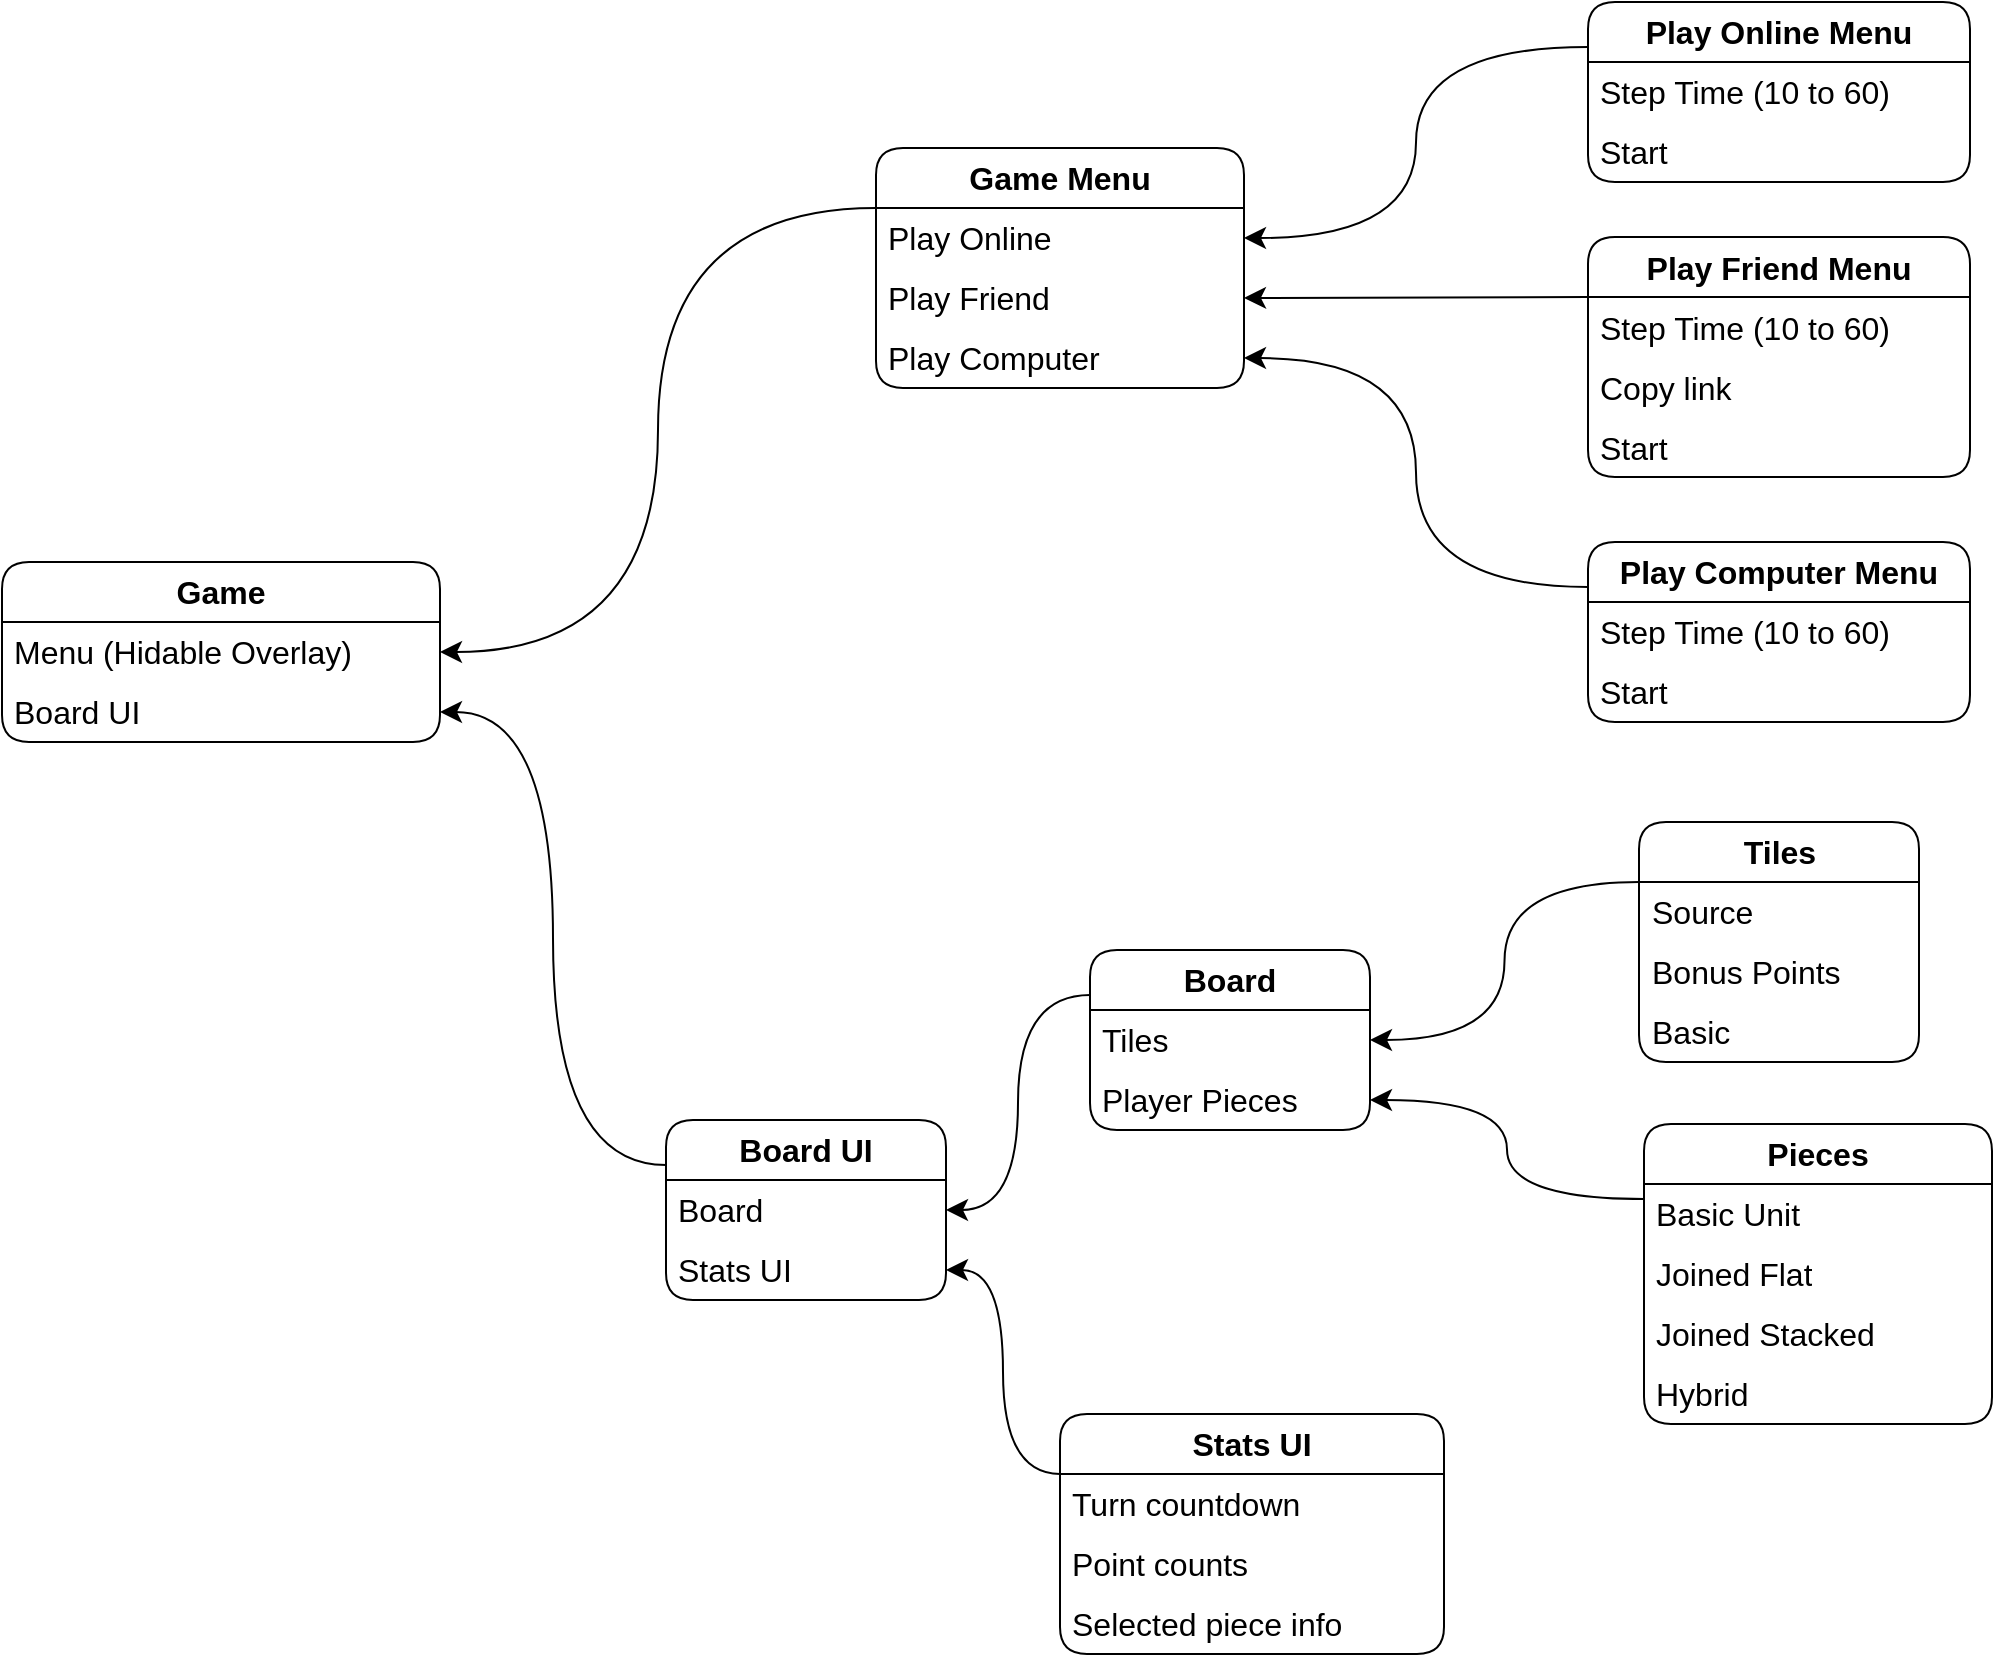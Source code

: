 <mxfile version="20.8.21" type="github">
  <diagram name="Page-1" id="gMtWRYQlRlTL0bvns1BH">
    <mxGraphModel dx="2205" dy="1246" grid="0" gridSize="10" guides="1" tooltips="1" connect="1" arrows="1" fold="1" page="0" pageScale="1" pageWidth="850" pageHeight="1100" math="0" shadow="0">
      <root>
        <mxCell id="0" />
        <mxCell id="1" parent="0" />
        <mxCell id="_YNfuxU4IEkd1xvs7Hf8-2" value="&lt;b&gt;Game Menu&lt;/b&gt;" style="swimlane;fontStyle=0;childLayout=stackLayout;horizontal=1;startSize=30;horizontalStack=0;resizeParent=1;resizeParentMax=0;resizeLast=0;collapsible=1;marginBottom=0;whiteSpace=wrap;html=1;fontSize=16;rounded=1;" parent="1" vertex="1">
          <mxGeometry x="25" y="-28" width="184" height="120" as="geometry" />
        </mxCell>
        <mxCell id="_YNfuxU4IEkd1xvs7Hf8-3" value="Play Online" style="text;align=left;verticalAlign=middle;spacingLeft=4;spacingRight=4;overflow=hidden;points=[[0,0.5],[1,0.5]];portConstraint=eastwest;rotatable=0;whiteSpace=wrap;html=1;fontSize=16;rounded=1;" parent="_YNfuxU4IEkd1xvs7Hf8-2" vertex="1">
          <mxGeometry y="30" width="184" height="30" as="geometry" />
        </mxCell>
        <mxCell id="_YNfuxU4IEkd1xvs7Hf8-4" value="Play Friend" style="text;strokeColor=none;fillColor=none;align=left;verticalAlign=middle;spacingLeft=4;spacingRight=4;overflow=hidden;points=[[0,0.5],[1,0.5]];portConstraint=eastwest;rotatable=0;whiteSpace=wrap;html=1;fontSize=16;rounded=1;" parent="_YNfuxU4IEkd1xvs7Hf8-2" vertex="1">
          <mxGeometry y="60" width="184" height="30" as="geometry" />
        </mxCell>
        <mxCell id="_YNfuxU4IEkd1xvs7Hf8-5" value="Play Computer" style="text;strokeColor=none;fillColor=none;align=left;verticalAlign=middle;spacingLeft=4;spacingRight=4;overflow=hidden;points=[[0,0.5],[1,0.5]];portConstraint=eastwest;rotatable=0;whiteSpace=wrap;html=1;fontSize=16;rounded=1;" parent="_YNfuxU4IEkd1xvs7Hf8-2" vertex="1">
          <mxGeometry y="90" width="184" height="30" as="geometry" />
        </mxCell>
        <mxCell id="_YNfuxU4IEkd1xvs7Hf8-11" value="&lt;b&gt;Play Online Menu&lt;/b&gt;" style="swimlane;fontStyle=0;childLayout=stackLayout;horizontal=1;startSize=30;horizontalStack=0;resizeParent=1;resizeParentMax=0;resizeLast=0;collapsible=1;marginBottom=0;whiteSpace=wrap;html=1;rounded=1;fontSize=16;fillColor=default;" parent="1" vertex="1">
          <mxGeometry x="381" y="-101" width="191" height="90" as="geometry" />
        </mxCell>
        <mxCell id="_YNfuxU4IEkd1xvs7Hf8-12" value="Step Time (10 to 60)" style="text;strokeColor=none;fillColor=none;align=left;verticalAlign=middle;spacingLeft=4;spacingRight=4;overflow=hidden;points=[[0,0.5],[1,0.5]];portConstraint=eastwest;rotatable=0;whiteSpace=wrap;html=1;fontSize=16;" parent="_YNfuxU4IEkd1xvs7Hf8-11" vertex="1">
          <mxGeometry y="30" width="191" height="30" as="geometry" />
        </mxCell>
        <mxCell id="_YNfuxU4IEkd1xvs7Hf8-14" value="Start" style="text;strokeColor=none;fillColor=none;align=left;verticalAlign=middle;spacingLeft=4;spacingRight=4;overflow=hidden;points=[[0,0.5],[1,0.5]];portConstraint=eastwest;rotatable=0;whiteSpace=wrap;html=1;fontSize=16;" parent="_YNfuxU4IEkd1xvs7Hf8-11" vertex="1">
          <mxGeometry y="60" width="191" height="30" as="geometry" />
        </mxCell>
        <mxCell id="SxkbcdRvCs4SFIEAxmN_-2" style="edgeStyle=orthogonalEdgeStyle;curved=1;rounded=0;orthogonalLoop=1;jettySize=auto;html=1;exitX=0;exitY=0.25;exitDx=0;exitDy=0;entryX=1;entryY=0.5;entryDx=0;entryDy=0;fontSize=12;startSize=8;endSize=8;" parent="1" source="_YNfuxU4IEkd1xvs7Hf8-11" target="_YNfuxU4IEkd1xvs7Hf8-3" edge="1">
          <mxGeometry relative="1" as="geometry" />
        </mxCell>
        <mxCell id="SxkbcdRvCs4SFIEAxmN_-3" value="&lt;b&gt;Play Friend Menu&lt;/b&gt;" style="swimlane;fontStyle=0;childLayout=stackLayout;horizontal=1;startSize=30;horizontalStack=0;resizeParent=1;resizeParentMax=0;resizeLast=0;collapsible=1;marginBottom=0;whiteSpace=wrap;html=1;rounded=1;fontSize=16;fillColor=default;" parent="1" vertex="1">
          <mxGeometry x="381" y="16.5" width="191" height="120" as="geometry" />
        </mxCell>
        <mxCell id="SxkbcdRvCs4SFIEAxmN_-4" value="Step Time (10 to 60)" style="text;strokeColor=none;fillColor=none;align=left;verticalAlign=middle;spacingLeft=4;spacingRight=4;overflow=hidden;points=[[0,0.5],[1,0.5]];portConstraint=eastwest;rotatable=0;whiteSpace=wrap;html=1;fontSize=16;" parent="SxkbcdRvCs4SFIEAxmN_-3" vertex="1">
          <mxGeometry y="30" width="191" height="30" as="geometry" />
        </mxCell>
        <mxCell id="SxkbcdRvCs4SFIEAxmN_-5" value="Copy link" style="text;strokeColor=none;fillColor=none;align=left;verticalAlign=middle;spacingLeft=4;spacingRight=4;overflow=hidden;points=[[0,0.5],[1,0.5]];portConstraint=eastwest;rotatable=0;whiteSpace=wrap;html=1;fontSize=16;" parent="SxkbcdRvCs4SFIEAxmN_-3" vertex="1">
          <mxGeometry y="60" width="191" height="30" as="geometry" />
        </mxCell>
        <mxCell id="SxkbcdRvCs4SFIEAxmN_-9" value="Start" style="text;strokeColor=none;fillColor=none;align=left;verticalAlign=middle;spacingLeft=4;spacingRight=4;overflow=hidden;points=[[0,0.5],[1,0.5]];portConstraint=eastwest;rotatable=0;whiteSpace=wrap;html=1;fontSize=16;" parent="SxkbcdRvCs4SFIEAxmN_-3" vertex="1">
          <mxGeometry y="90" width="191" height="30" as="geometry" />
        </mxCell>
        <mxCell id="SxkbcdRvCs4SFIEAxmN_-6" value="&lt;b&gt;Play Computer Menu&lt;/b&gt;" style="swimlane;fontStyle=0;childLayout=stackLayout;horizontal=1;startSize=30;horizontalStack=0;resizeParent=1;resizeParentMax=0;resizeLast=0;collapsible=1;marginBottom=0;whiteSpace=wrap;html=1;rounded=1;fontSize=16;fillColor=default;" parent="1" vertex="1">
          <mxGeometry x="381" y="169" width="191" height="90" as="geometry" />
        </mxCell>
        <mxCell id="SxkbcdRvCs4SFIEAxmN_-7" value="Step Time (10 to 60)" style="text;strokeColor=none;fillColor=none;align=left;verticalAlign=middle;spacingLeft=4;spacingRight=4;overflow=hidden;points=[[0,0.5],[1,0.5]];portConstraint=eastwest;rotatable=0;whiteSpace=wrap;html=1;fontSize=16;" parent="SxkbcdRvCs4SFIEAxmN_-6" vertex="1">
          <mxGeometry y="30" width="191" height="30" as="geometry" />
        </mxCell>
        <mxCell id="SxkbcdRvCs4SFIEAxmN_-8" value="Start" style="text;strokeColor=none;fillColor=none;align=left;verticalAlign=middle;spacingLeft=4;spacingRight=4;overflow=hidden;points=[[0,0.5],[1,0.5]];portConstraint=eastwest;rotatable=0;whiteSpace=wrap;html=1;fontSize=16;" parent="SxkbcdRvCs4SFIEAxmN_-6" vertex="1">
          <mxGeometry y="60" width="191" height="30" as="geometry" />
        </mxCell>
        <mxCell id="SxkbcdRvCs4SFIEAxmN_-10" style="edgeStyle=orthogonalEdgeStyle;rounded=0;orthogonalLoop=1;jettySize=auto;html=1;exitX=0;exitY=0.25;exitDx=0;exitDy=0;entryX=1;entryY=0.5;entryDx=0;entryDy=0;fontSize=12;startSize=8;endSize=8;curved=1;" parent="1" source="SxkbcdRvCs4SFIEAxmN_-3" target="_YNfuxU4IEkd1xvs7Hf8-4" edge="1">
          <mxGeometry relative="1" as="geometry" />
        </mxCell>
        <mxCell id="SxkbcdRvCs4SFIEAxmN_-11" style="edgeStyle=orthogonalEdgeStyle;curved=1;rounded=0;orthogonalLoop=1;jettySize=auto;html=1;exitX=0;exitY=0.25;exitDx=0;exitDy=0;entryX=1;entryY=0.5;entryDx=0;entryDy=0;fontSize=12;startSize=8;endSize=8;" parent="1" source="SxkbcdRvCs4SFIEAxmN_-6" target="_YNfuxU4IEkd1xvs7Hf8-5" edge="1">
          <mxGeometry relative="1" as="geometry" />
        </mxCell>
        <mxCell id="SxkbcdRvCs4SFIEAxmN_-12" value="&lt;b&gt;Board&lt;/b&gt;" style="swimlane;fontStyle=0;childLayout=stackLayout;horizontal=1;startSize=30;horizontalStack=0;resizeParent=1;resizeParentMax=0;resizeLast=0;collapsible=1;marginBottom=0;whiteSpace=wrap;html=1;fontSize=16;rounded=1;" parent="1" vertex="1">
          <mxGeometry x="132" y="373" width="140" height="90" as="geometry" />
        </mxCell>
        <mxCell id="SxkbcdRvCs4SFIEAxmN_-13" value="Tiles" style="text;strokeColor=none;fillColor=none;align=left;verticalAlign=middle;spacingLeft=4;spacingRight=4;overflow=hidden;points=[[0,0.5],[1,0.5]];portConstraint=eastwest;rotatable=0;whiteSpace=wrap;html=1;fontSize=16;" parent="SxkbcdRvCs4SFIEAxmN_-12" vertex="1">
          <mxGeometry y="30" width="140" height="30" as="geometry" />
        </mxCell>
        <mxCell id="SxkbcdRvCs4SFIEAxmN_-14" value="Player Pieces" style="text;strokeColor=none;fillColor=none;align=left;verticalAlign=middle;spacingLeft=4;spacingRight=4;overflow=hidden;points=[[0,0.5],[1,0.5]];portConstraint=eastwest;rotatable=0;whiteSpace=wrap;html=1;fontSize=16;" parent="SxkbcdRvCs4SFIEAxmN_-12" vertex="1">
          <mxGeometry y="60" width="140" height="30" as="geometry" />
        </mxCell>
        <mxCell id="SxkbcdRvCs4SFIEAxmN_-16" value="&lt;b&gt;Game&lt;/b&gt;" style="swimlane;fontStyle=0;childLayout=stackLayout;horizontal=1;startSize=30;horizontalStack=0;resizeParent=1;resizeParentMax=0;resizeLast=0;collapsible=1;marginBottom=0;whiteSpace=wrap;html=1;fontSize=16;rounded=1;" parent="1" vertex="1">
          <mxGeometry x="-412" y="179" width="219" height="90" as="geometry" />
        </mxCell>
        <mxCell id="SxkbcdRvCs4SFIEAxmN_-17" value="Menu (Hidable Overlay)" style="text;strokeColor=none;fillColor=none;align=left;verticalAlign=middle;spacingLeft=4;spacingRight=4;overflow=hidden;points=[[0,0.5],[1,0.5]];portConstraint=eastwest;rotatable=0;whiteSpace=wrap;html=1;fontSize=16;" parent="SxkbcdRvCs4SFIEAxmN_-16" vertex="1">
          <mxGeometry y="30" width="219" height="30" as="geometry" />
        </mxCell>
        <mxCell id="SxkbcdRvCs4SFIEAxmN_-18" value="Board UI" style="text;strokeColor=none;fillColor=none;align=left;verticalAlign=middle;spacingLeft=4;spacingRight=4;overflow=hidden;points=[[0,0.5],[1,0.5]];portConstraint=eastwest;rotatable=0;whiteSpace=wrap;html=1;fontSize=16;" parent="SxkbcdRvCs4SFIEAxmN_-16" vertex="1">
          <mxGeometry y="60" width="219" height="30" as="geometry" />
        </mxCell>
        <mxCell id="SxkbcdRvCs4SFIEAxmN_-22" value="&lt;b&gt;Tiles&lt;/b&gt;" style="swimlane;fontStyle=0;childLayout=stackLayout;horizontal=1;startSize=30;horizontalStack=0;resizeParent=1;resizeParentMax=0;resizeLast=0;collapsible=1;marginBottom=0;whiteSpace=wrap;html=1;fontSize=16;rounded=1;" parent="1" vertex="1">
          <mxGeometry x="406.5" y="309" width="140" height="120" as="geometry" />
        </mxCell>
        <mxCell id="SxkbcdRvCs4SFIEAxmN_-23" value="Source" style="text;strokeColor=none;fillColor=none;align=left;verticalAlign=middle;spacingLeft=4;spacingRight=4;overflow=hidden;points=[[0,0.5],[1,0.5]];portConstraint=eastwest;rotatable=0;whiteSpace=wrap;html=1;fontSize=16;" parent="SxkbcdRvCs4SFIEAxmN_-22" vertex="1">
          <mxGeometry y="30" width="140" height="30" as="geometry" />
        </mxCell>
        <mxCell id="SxkbcdRvCs4SFIEAxmN_-24" value="Bonus Points" style="text;strokeColor=none;fillColor=none;align=left;verticalAlign=middle;spacingLeft=4;spacingRight=4;overflow=hidden;points=[[0,0.5],[1,0.5]];portConstraint=eastwest;rotatable=0;whiteSpace=wrap;html=1;fontSize=16;" parent="SxkbcdRvCs4SFIEAxmN_-22" vertex="1">
          <mxGeometry y="60" width="140" height="30" as="geometry" />
        </mxCell>
        <mxCell id="SxkbcdRvCs4SFIEAxmN_-25" value="Basic" style="text;strokeColor=none;fillColor=none;align=left;verticalAlign=middle;spacingLeft=4;spacingRight=4;overflow=hidden;points=[[0,0.5],[1,0.5]];portConstraint=eastwest;rotatable=0;whiteSpace=wrap;html=1;fontSize=16;" parent="SxkbcdRvCs4SFIEAxmN_-22" vertex="1">
          <mxGeometry y="90" width="140" height="30" as="geometry" />
        </mxCell>
        <mxCell id="SxkbcdRvCs4SFIEAxmN_-26" style="edgeStyle=orthogonalEdgeStyle;curved=1;rounded=0;orthogonalLoop=1;jettySize=auto;html=1;exitX=0;exitY=0.25;exitDx=0;exitDy=0;entryX=1;entryY=0.5;entryDx=0;entryDy=0;fontSize=12;startSize=8;endSize=8;" parent="1" source="SxkbcdRvCs4SFIEAxmN_-22" target="SxkbcdRvCs4SFIEAxmN_-13" edge="1">
          <mxGeometry relative="1" as="geometry" />
        </mxCell>
        <mxCell id="SxkbcdRvCs4SFIEAxmN_-27" value="&lt;b&gt;Pieces&lt;/b&gt;" style="swimlane;fontStyle=0;childLayout=stackLayout;horizontal=1;startSize=30;horizontalStack=0;resizeParent=1;resizeParentMax=0;resizeLast=0;collapsible=1;marginBottom=0;whiteSpace=wrap;html=1;fontSize=16;rounded=1;" parent="1" vertex="1">
          <mxGeometry x="409" y="460" width="174" height="150" as="geometry" />
        </mxCell>
        <mxCell id="SxkbcdRvCs4SFIEAxmN_-28" value="Basic Unit" style="text;strokeColor=none;fillColor=none;align=left;verticalAlign=middle;spacingLeft=4;spacingRight=4;overflow=hidden;points=[[0,0.5],[1,0.5]];portConstraint=eastwest;rotatable=0;whiteSpace=wrap;html=1;fontSize=16;" parent="SxkbcdRvCs4SFIEAxmN_-27" vertex="1">
          <mxGeometry y="30" width="174" height="30" as="geometry" />
        </mxCell>
        <mxCell id="SxkbcdRvCs4SFIEAxmN_-29" value="Joined Flat" style="text;strokeColor=none;fillColor=none;align=left;verticalAlign=middle;spacingLeft=4;spacingRight=4;overflow=hidden;points=[[0,0.5],[1,0.5]];portConstraint=eastwest;rotatable=0;whiteSpace=wrap;html=1;fontSize=16;" parent="SxkbcdRvCs4SFIEAxmN_-27" vertex="1">
          <mxGeometry y="60" width="174" height="30" as="geometry" />
        </mxCell>
        <mxCell id="SxkbcdRvCs4SFIEAxmN_-30" value="Joined Stacked" style="text;strokeColor=none;fillColor=none;align=left;verticalAlign=middle;spacingLeft=4;spacingRight=4;overflow=hidden;points=[[0,0.5],[1,0.5]];portConstraint=eastwest;rotatable=0;whiteSpace=wrap;html=1;fontSize=16;" parent="SxkbcdRvCs4SFIEAxmN_-27" vertex="1">
          <mxGeometry y="90" width="174" height="30" as="geometry" />
        </mxCell>
        <mxCell id="SxkbcdRvCs4SFIEAxmN_-32" value="Hybrid" style="text;strokeColor=none;fillColor=none;align=left;verticalAlign=middle;spacingLeft=4;spacingRight=4;overflow=hidden;points=[[0,0.5],[1,0.5]];portConstraint=eastwest;rotatable=0;whiteSpace=wrap;html=1;fontSize=16;" parent="SxkbcdRvCs4SFIEAxmN_-27" vertex="1">
          <mxGeometry y="120" width="174" height="30" as="geometry" />
        </mxCell>
        <mxCell id="SxkbcdRvCs4SFIEAxmN_-31" style="edgeStyle=orthogonalEdgeStyle;curved=1;rounded=0;orthogonalLoop=1;jettySize=auto;html=1;exitX=0;exitY=0.25;exitDx=0;exitDy=0;entryX=1;entryY=0.5;entryDx=0;entryDy=0;fontSize=12;startSize=8;endSize=8;" parent="1" source="SxkbcdRvCs4SFIEAxmN_-27" target="SxkbcdRvCs4SFIEAxmN_-14" edge="1">
          <mxGeometry relative="1" as="geometry" />
        </mxCell>
        <mxCell id="SxkbcdRvCs4SFIEAxmN_-33" value="&lt;b&gt;Stats UI&lt;/b&gt;" style="swimlane;fontStyle=0;childLayout=stackLayout;horizontal=1;startSize=30;horizontalStack=0;resizeParent=1;resizeParentMax=0;resizeLast=0;collapsible=1;marginBottom=0;whiteSpace=wrap;html=1;fontSize=16;rounded=1;" parent="1" vertex="1">
          <mxGeometry x="117" y="605" width="192" height="120" as="geometry" />
        </mxCell>
        <mxCell id="SxkbcdRvCs4SFIEAxmN_-34" value="Turn countdown" style="text;strokeColor=none;fillColor=none;align=left;verticalAlign=middle;spacingLeft=4;spacingRight=4;overflow=hidden;points=[[0,0.5],[1,0.5]];portConstraint=eastwest;rotatable=0;whiteSpace=wrap;html=1;fontSize=16;" parent="SxkbcdRvCs4SFIEAxmN_-33" vertex="1">
          <mxGeometry y="30" width="192" height="30" as="geometry" />
        </mxCell>
        <mxCell id="SxkbcdRvCs4SFIEAxmN_-35" value="Point counts" style="text;strokeColor=none;fillColor=none;align=left;verticalAlign=middle;spacingLeft=4;spacingRight=4;overflow=hidden;points=[[0,0.5],[1,0.5]];portConstraint=eastwest;rotatable=0;whiteSpace=wrap;html=1;fontSize=16;" parent="SxkbcdRvCs4SFIEAxmN_-33" vertex="1">
          <mxGeometry y="60" width="192" height="30" as="geometry" />
        </mxCell>
        <mxCell id="SxkbcdRvCs4SFIEAxmN_-36" value="Selected piece info" style="text;strokeColor=none;fillColor=none;align=left;verticalAlign=middle;spacingLeft=4;spacingRight=4;overflow=hidden;points=[[0,0.5],[1,0.5]];portConstraint=eastwest;rotatable=0;whiteSpace=wrap;html=1;fontSize=16;" parent="SxkbcdRvCs4SFIEAxmN_-33" vertex="1">
          <mxGeometry y="90" width="192" height="30" as="geometry" />
        </mxCell>
        <mxCell id="Dy6_clqBbjZktjr9VUBm-4" style="edgeStyle=orthogonalEdgeStyle;curved=1;rounded=0;orthogonalLoop=1;jettySize=auto;html=1;exitX=0;exitY=0.25;exitDx=0;exitDy=0;entryX=1;entryY=0.5;entryDx=0;entryDy=0;fontSize=12;startSize=8;endSize=8;" edge="1" parent="1" source="SxkbcdRvCs4SFIEAxmN_-12" target="Dy6_clqBbjZktjr9VUBm-1">
          <mxGeometry relative="1" as="geometry" />
        </mxCell>
        <mxCell id="Dy6_clqBbjZktjr9VUBm-1" value="&lt;b&gt;Board UI&lt;/b&gt;" style="swimlane;fontStyle=0;childLayout=stackLayout;horizontal=1;startSize=30;horizontalStack=0;resizeParent=1;resizeParentMax=0;resizeLast=0;collapsible=1;marginBottom=0;whiteSpace=wrap;html=1;fontSize=16;rounded=1;" vertex="1" parent="1">
          <mxGeometry x="-80" y="458" width="140" height="90" as="geometry" />
        </mxCell>
        <mxCell id="Dy6_clqBbjZktjr9VUBm-2" value="Board" style="text;strokeColor=none;fillColor=none;align=left;verticalAlign=middle;spacingLeft=4;spacingRight=4;overflow=hidden;points=[[0,0.5],[1,0.5]];portConstraint=eastwest;rotatable=0;whiteSpace=wrap;html=1;fontSize=16;" vertex="1" parent="Dy6_clqBbjZktjr9VUBm-1">
          <mxGeometry y="30" width="140" height="30" as="geometry" />
        </mxCell>
        <mxCell id="Dy6_clqBbjZktjr9VUBm-3" value="Stats UI" style="text;strokeColor=none;fillColor=none;align=left;verticalAlign=middle;spacingLeft=4;spacingRight=4;overflow=hidden;points=[[0,0.5],[1,0.5]];portConstraint=eastwest;rotatable=0;whiteSpace=wrap;html=1;fontSize=16;" vertex="1" parent="Dy6_clqBbjZktjr9VUBm-1">
          <mxGeometry y="60" width="140" height="30" as="geometry" />
        </mxCell>
        <mxCell id="Dy6_clqBbjZktjr9VUBm-6" style="edgeStyle=orthogonalEdgeStyle;curved=1;rounded=0;orthogonalLoop=1;jettySize=auto;html=1;exitX=0;exitY=0.25;exitDx=0;exitDy=0;entryX=1;entryY=0.5;entryDx=0;entryDy=0;fontSize=12;startSize=8;endSize=8;" edge="1" parent="1" source="SxkbcdRvCs4SFIEAxmN_-33" target="Dy6_clqBbjZktjr9VUBm-3">
          <mxGeometry relative="1" as="geometry" />
        </mxCell>
        <mxCell id="Dy6_clqBbjZktjr9VUBm-7" style="edgeStyle=orthogonalEdgeStyle;curved=1;rounded=0;orthogonalLoop=1;jettySize=auto;html=1;exitX=0;exitY=0.25;exitDx=0;exitDy=0;entryX=1;entryY=0.5;entryDx=0;entryDy=0;fontSize=12;startSize=8;endSize=8;" edge="1" parent="1" source="_YNfuxU4IEkd1xvs7Hf8-2" target="SxkbcdRvCs4SFIEAxmN_-17">
          <mxGeometry relative="1" as="geometry" />
        </mxCell>
        <mxCell id="Dy6_clqBbjZktjr9VUBm-8" style="edgeStyle=orthogonalEdgeStyle;curved=1;rounded=0;orthogonalLoop=1;jettySize=auto;html=1;exitX=0;exitY=0.25;exitDx=0;exitDy=0;entryX=1;entryY=0.5;entryDx=0;entryDy=0;fontSize=12;startSize=8;endSize=8;" edge="1" parent="1" source="Dy6_clqBbjZktjr9VUBm-1" target="SxkbcdRvCs4SFIEAxmN_-18">
          <mxGeometry relative="1" as="geometry" />
        </mxCell>
      </root>
    </mxGraphModel>
  </diagram>
</mxfile>
